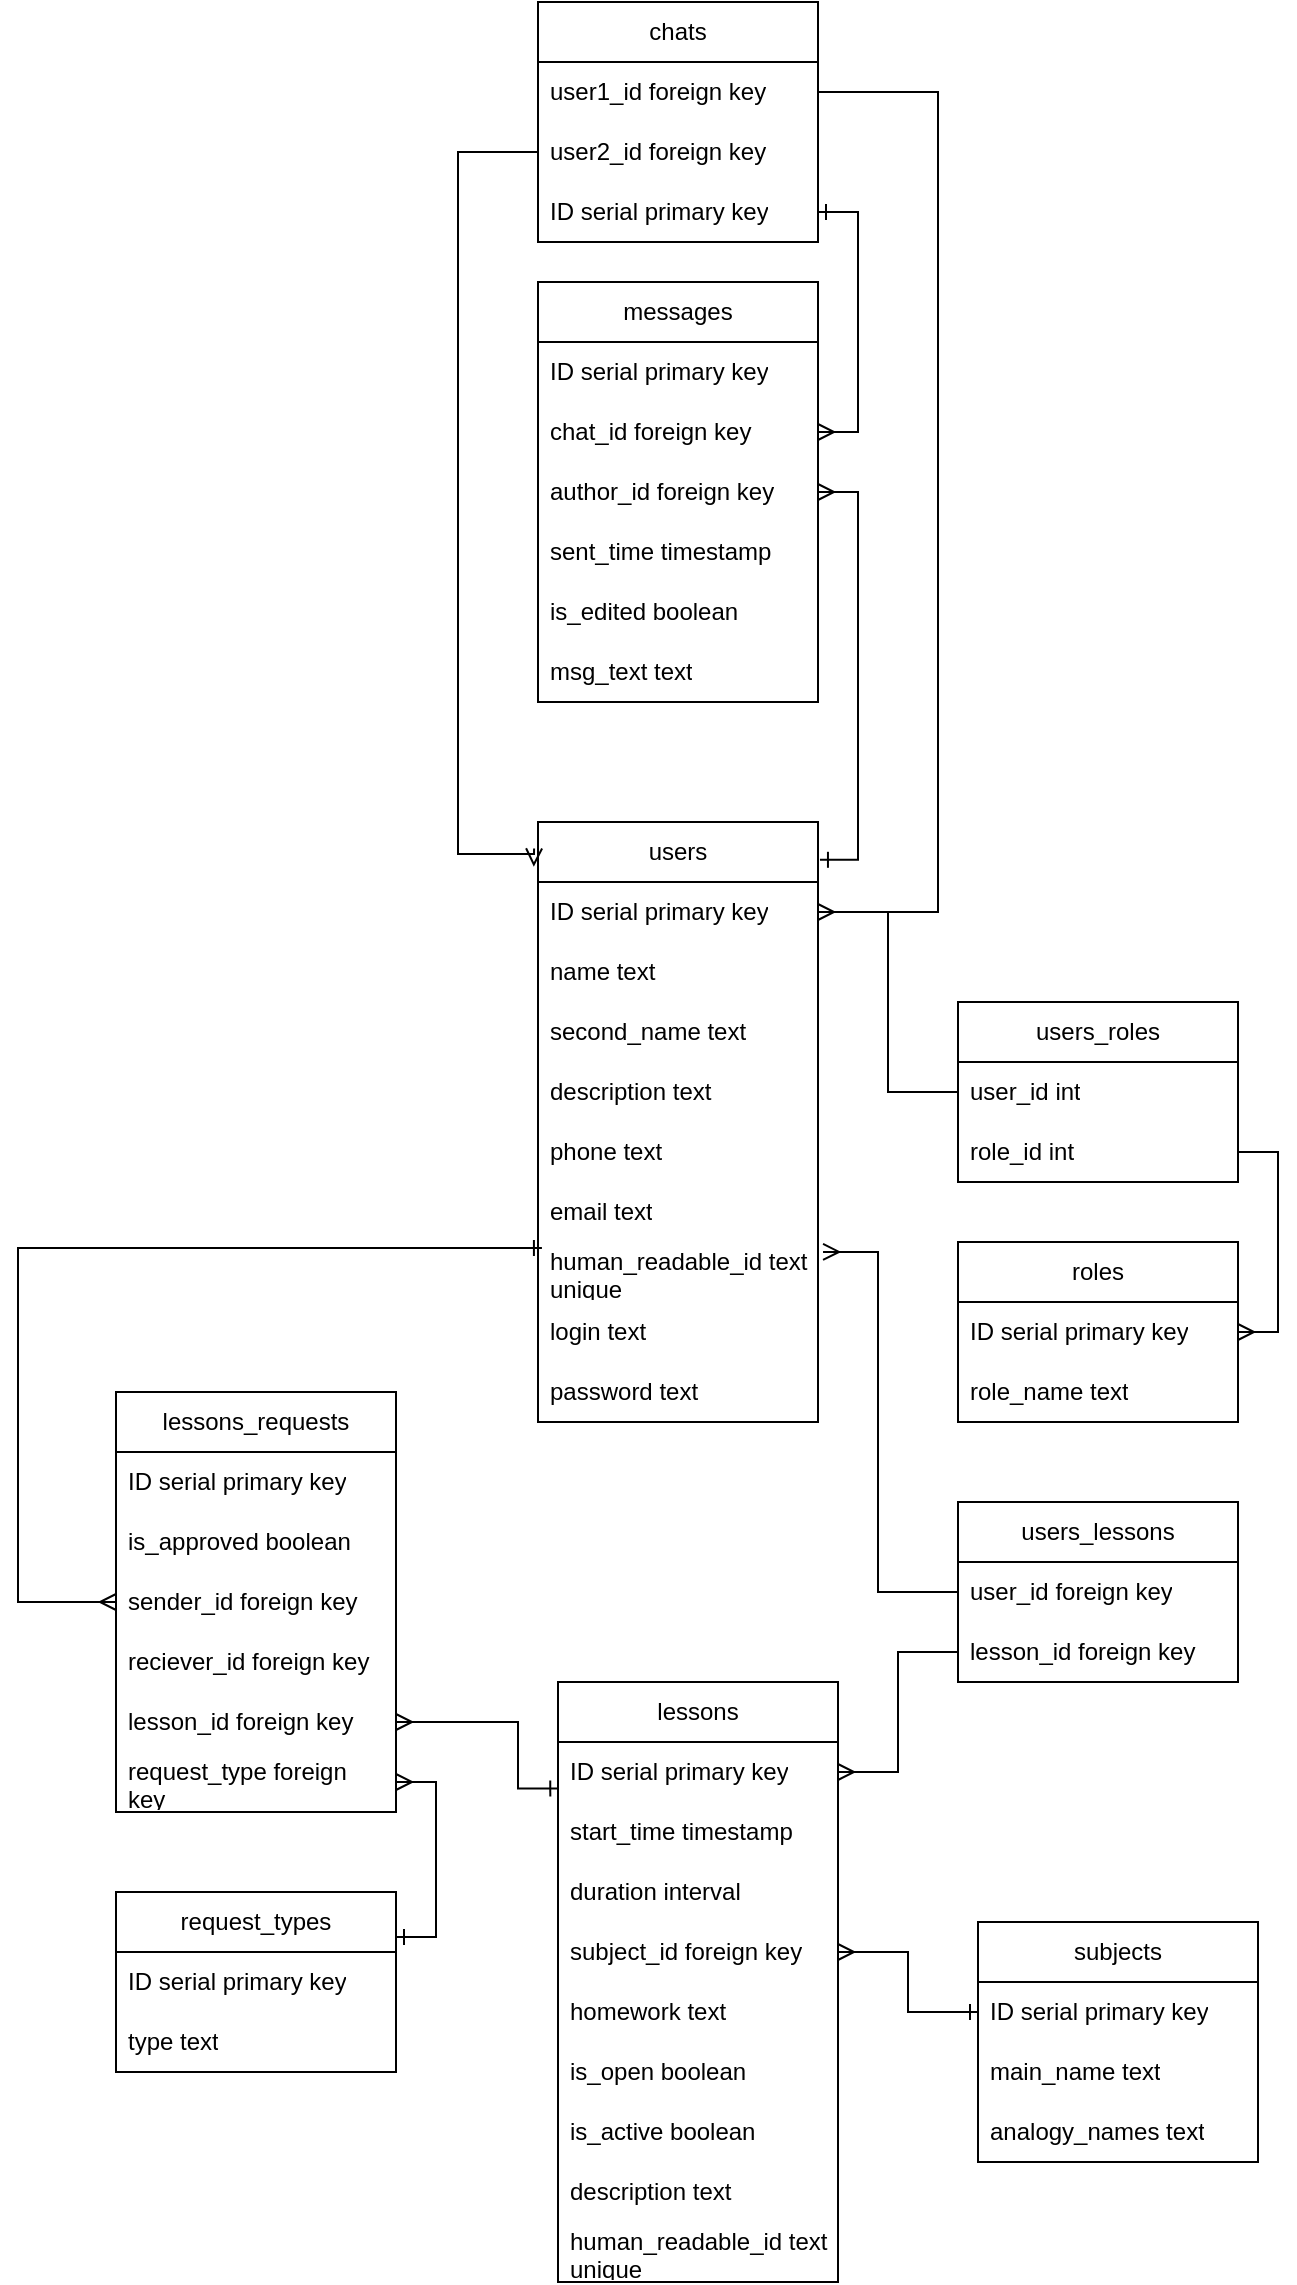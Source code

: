 <mxfile version="24.8.3">
  <diagram id="7e9POP6FIG7Ev-auN3OH" name="Страница — 4">
    <mxGraphModel dx="1173" dy="1897" grid="1" gridSize="10" guides="1" tooltips="1" connect="1" arrows="1" fold="1" page="1" pageScale="1" pageWidth="827" pageHeight="1169" math="0" shadow="0">
      <root>
        <mxCell id="0" />
        <mxCell id="1" parent="0" />
        <mxCell id="Yu-BXN3yDSbX0NS-4OlS-16" value="&lt;div&gt;users&lt;/div&gt;" style="swimlane;fontStyle=0;childLayout=stackLayout;horizontal=1;startSize=30;horizontalStack=0;resizeParent=1;resizeParentMax=0;resizeLast=0;collapsible=1;marginBottom=0;whiteSpace=wrap;html=1;" parent="1" vertex="1">
          <mxGeometry x="320" y="90" width="140" height="300" as="geometry" />
        </mxCell>
        <mxCell id="Yu-BXN3yDSbX0NS-4OlS-17" value="ID serial primary key" style="text;strokeColor=none;fillColor=none;align=left;verticalAlign=middle;spacingLeft=4;spacingRight=4;overflow=hidden;points=[[0,0.5],[1,0.5]];portConstraint=eastwest;rotatable=0;whiteSpace=wrap;html=1;" parent="Yu-BXN3yDSbX0NS-4OlS-16" vertex="1">
          <mxGeometry y="30" width="140" height="30" as="geometry" />
        </mxCell>
        <mxCell id="Yu-BXN3yDSbX0NS-4OlS-18" value="name text" style="text;strokeColor=none;fillColor=none;align=left;verticalAlign=middle;spacingLeft=4;spacingRight=4;overflow=hidden;points=[[0,0.5],[1,0.5]];portConstraint=eastwest;rotatable=0;whiteSpace=wrap;html=1;" parent="Yu-BXN3yDSbX0NS-4OlS-16" vertex="1">
          <mxGeometry y="60" width="140" height="30" as="geometry" />
        </mxCell>
        <mxCell id="Yu-BXN3yDSbX0NS-4OlS-19" value="second_name text" style="text;strokeColor=none;fillColor=none;align=left;verticalAlign=middle;spacingLeft=4;spacingRight=4;overflow=hidden;points=[[0,0.5],[1,0.5]];portConstraint=eastwest;rotatable=0;whiteSpace=wrap;html=1;" parent="Yu-BXN3yDSbX0NS-4OlS-16" vertex="1">
          <mxGeometry y="90" width="140" height="30" as="geometry" />
        </mxCell>
        <mxCell id="Yu-BXN3yDSbX0NS-4OlS-21" value="description text" style="text;strokeColor=none;fillColor=none;align=left;verticalAlign=middle;spacingLeft=4;spacingRight=4;overflow=hidden;points=[[0,0.5],[1,0.5]];portConstraint=eastwest;rotatable=0;whiteSpace=wrap;html=1;" parent="Yu-BXN3yDSbX0NS-4OlS-16" vertex="1">
          <mxGeometry y="120" width="140" height="30" as="geometry" />
        </mxCell>
        <mxCell id="Yu-BXN3yDSbX0NS-4OlS-63" value="phone text" style="text;strokeColor=none;fillColor=none;align=left;verticalAlign=middle;spacingLeft=4;spacingRight=4;overflow=hidden;points=[[0,0.5],[1,0.5]];portConstraint=eastwest;rotatable=0;whiteSpace=wrap;html=1;" parent="Yu-BXN3yDSbX0NS-4OlS-16" vertex="1">
          <mxGeometry y="150" width="140" height="30" as="geometry" />
        </mxCell>
        <mxCell id="Yu-BXN3yDSbX0NS-4OlS-64" value="email text" style="text;strokeColor=none;fillColor=none;align=left;verticalAlign=middle;spacingLeft=4;spacingRight=4;overflow=hidden;points=[[0,0.5],[1,0.5]];portConstraint=eastwest;rotatable=0;whiteSpace=wrap;html=1;" parent="Yu-BXN3yDSbX0NS-4OlS-16" vertex="1">
          <mxGeometry y="180" width="140" height="30" as="geometry" />
        </mxCell>
        <mxCell id="jJIgqbZJ25dVRtcfa_nT-8" value="human_readable_id text unique" style="text;strokeColor=none;fillColor=none;align=left;verticalAlign=middle;spacingLeft=4;spacingRight=4;overflow=hidden;points=[[0,0.5],[1,0.5]];portConstraint=eastwest;rotatable=0;whiteSpace=wrap;html=1;" parent="Yu-BXN3yDSbX0NS-4OlS-16" vertex="1">
          <mxGeometry y="210" width="140" height="30" as="geometry" />
        </mxCell>
        <mxCell id="jJIgqbZJ25dVRtcfa_nT-11" value="login text" style="text;strokeColor=none;fillColor=none;align=left;verticalAlign=middle;spacingLeft=4;spacingRight=4;overflow=hidden;points=[[0,0.5],[1,0.5]];portConstraint=eastwest;rotatable=0;whiteSpace=wrap;html=1;" parent="Yu-BXN3yDSbX0NS-4OlS-16" vertex="1">
          <mxGeometry y="240" width="140" height="30" as="geometry" />
        </mxCell>
        <mxCell id="jJIgqbZJ25dVRtcfa_nT-12" value="password text" style="text;strokeColor=none;fillColor=none;align=left;verticalAlign=middle;spacingLeft=4;spacingRight=4;overflow=hidden;points=[[0,0.5],[1,0.5]];portConstraint=eastwest;rotatable=0;whiteSpace=wrap;html=1;" parent="Yu-BXN3yDSbX0NS-4OlS-16" vertex="1">
          <mxGeometry y="270" width="140" height="30" as="geometry" />
        </mxCell>
        <mxCell id="Yu-BXN3yDSbX0NS-4OlS-24" value="lessons" style="swimlane;fontStyle=0;childLayout=stackLayout;horizontal=1;startSize=30;horizontalStack=0;resizeParent=1;resizeParentMax=0;resizeLast=0;collapsible=1;marginBottom=0;whiteSpace=wrap;html=1;" parent="1" vertex="1">
          <mxGeometry x="330" y="520" width="140" height="300" as="geometry" />
        </mxCell>
        <mxCell id="Yu-BXN3yDSbX0NS-4OlS-25" value="ID serial primary key" style="text;strokeColor=none;fillColor=none;align=left;verticalAlign=middle;spacingLeft=4;spacingRight=4;overflow=hidden;points=[[0,0.5],[1,0.5]];portConstraint=eastwest;rotatable=0;whiteSpace=wrap;html=1;" parent="Yu-BXN3yDSbX0NS-4OlS-24" vertex="1">
          <mxGeometry y="30" width="140" height="30" as="geometry" />
        </mxCell>
        <mxCell id="Yu-BXN3yDSbX0NS-4OlS-27" value="start_time timestamp" style="text;strokeColor=none;fillColor=none;align=left;verticalAlign=middle;spacingLeft=4;spacingRight=4;overflow=hidden;points=[[0,0.5],[1,0.5]];portConstraint=eastwest;rotatable=0;whiteSpace=wrap;html=1;" parent="Yu-BXN3yDSbX0NS-4OlS-24" vertex="1">
          <mxGeometry y="60" width="140" height="30" as="geometry" />
        </mxCell>
        <mxCell id="Yu-BXN3yDSbX0NS-4OlS-28" value="duration interval" style="text;strokeColor=none;fillColor=none;align=left;verticalAlign=middle;spacingLeft=4;spacingRight=4;overflow=hidden;points=[[0,0.5],[1,0.5]];portConstraint=eastwest;rotatable=0;whiteSpace=wrap;html=1;" parent="Yu-BXN3yDSbX0NS-4OlS-24" vertex="1">
          <mxGeometry y="90" width="140" height="30" as="geometry" />
        </mxCell>
        <mxCell id="Yu-BXN3yDSbX0NS-4OlS-29" value="subject_id foreign key" style="text;strokeColor=none;fillColor=none;align=left;verticalAlign=middle;spacingLeft=4;spacingRight=4;overflow=hidden;points=[[0,0.5],[1,0.5]];portConstraint=eastwest;rotatable=0;whiteSpace=wrap;html=1;" parent="Yu-BXN3yDSbX0NS-4OlS-24" vertex="1">
          <mxGeometry y="120" width="140" height="30" as="geometry" />
        </mxCell>
        <mxCell id="Yu-BXN3yDSbX0NS-4OlS-30" value="homework text" style="text;strokeColor=none;fillColor=none;align=left;verticalAlign=middle;spacingLeft=4;spacingRight=4;overflow=hidden;points=[[0,0.5],[1,0.5]];portConstraint=eastwest;rotatable=0;whiteSpace=wrap;html=1;" parent="Yu-BXN3yDSbX0NS-4OlS-24" vertex="1">
          <mxGeometry y="150" width="140" height="30" as="geometry" />
        </mxCell>
        <mxCell id="Yu-BXN3yDSbX0NS-4OlS-31" value="is_open boolean" style="text;strokeColor=none;fillColor=none;align=left;verticalAlign=middle;spacingLeft=4;spacingRight=4;overflow=hidden;points=[[0,0.5],[1,0.5]];portConstraint=eastwest;rotatable=0;whiteSpace=wrap;html=1;" parent="Yu-BXN3yDSbX0NS-4OlS-24" vertex="1">
          <mxGeometry y="180" width="140" height="30" as="geometry" />
        </mxCell>
        <mxCell id="Yu-BXN3yDSbX0NS-4OlS-32" value="is_active boolean" style="text;strokeColor=none;fillColor=none;align=left;verticalAlign=middle;spacingLeft=4;spacingRight=4;overflow=hidden;points=[[0,0.5],[1,0.5]];portConstraint=eastwest;rotatable=0;whiteSpace=wrap;html=1;" parent="Yu-BXN3yDSbX0NS-4OlS-24" vertex="1">
          <mxGeometry y="210" width="140" height="30" as="geometry" />
        </mxCell>
        <mxCell id="Yu-BXN3yDSbX0NS-4OlS-33" value="description text" style="text;strokeColor=none;fillColor=none;align=left;verticalAlign=middle;spacingLeft=4;spacingRight=4;overflow=hidden;points=[[0,0.5],[1,0.5]];portConstraint=eastwest;rotatable=0;whiteSpace=wrap;html=1;" parent="Yu-BXN3yDSbX0NS-4OlS-24" vertex="1">
          <mxGeometry y="240" width="140" height="30" as="geometry" />
        </mxCell>
        <mxCell id="Yu-BXN3yDSbX0NS-4OlS-34" value="human_readable_id text unique" style="text;strokeColor=none;fillColor=none;align=left;verticalAlign=middle;spacingLeft=4;spacingRight=4;overflow=hidden;points=[[0,0.5],[1,0.5]];portConstraint=eastwest;rotatable=0;whiteSpace=wrap;html=1;" parent="Yu-BXN3yDSbX0NS-4OlS-24" vertex="1">
          <mxGeometry y="270" width="140" height="30" as="geometry" />
        </mxCell>
        <mxCell id="Yu-BXN3yDSbX0NS-4OlS-40" style="edgeStyle=orthogonalEdgeStyle;rounded=0;orthogonalLoop=1;jettySize=auto;html=1;exitX=1.018;exitY=0.165;exitDx=0;exitDy=0;entryX=0;entryY=0.5;entryDx=0;entryDy=0;endArrow=none;endFill=0;startArrow=ERmany;startFill=0;exitPerimeter=0;" parent="1" source="jJIgqbZJ25dVRtcfa_nT-8" target="jJIgqbZJ25dVRtcfa_nT-24" edge="1">
          <mxGeometry relative="1" as="geometry">
            <mxPoint x="660.14" y="216.14" as="sourcePoint" />
            <Array as="points">
              <mxPoint x="490" y="305" />
              <mxPoint x="490" y="475" />
            </Array>
          </mxGeometry>
        </mxCell>
        <mxCell id="Yu-BXN3yDSbX0NS-4OlS-41" value="lessons_requests" style="swimlane;fontStyle=0;childLayout=stackLayout;horizontal=1;startSize=30;horizontalStack=0;resizeParent=1;resizeParentMax=0;resizeLast=0;collapsible=1;marginBottom=0;whiteSpace=wrap;html=1;" parent="1" vertex="1">
          <mxGeometry x="109" y="375" width="140" height="210" as="geometry" />
        </mxCell>
        <mxCell id="Yu-BXN3yDSbX0NS-4OlS-42" value="ID serial primary key" style="text;strokeColor=none;fillColor=none;align=left;verticalAlign=middle;spacingLeft=4;spacingRight=4;overflow=hidden;points=[[0,0.5],[1,0.5]];portConstraint=eastwest;rotatable=0;whiteSpace=wrap;html=1;" parent="Yu-BXN3yDSbX0NS-4OlS-41" vertex="1">
          <mxGeometry y="30" width="140" height="30" as="geometry" />
        </mxCell>
        <mxCell id="Yu-BXN3yDSbX0NS-4OlS-43" value="is_appro&lt;span style=&quot;background-color: initial;&quot;&gt;ved boolean&lt;/span&gt;" style="text;strokeColor=none;fillColor=none;align=left;verticalAlign=middle;spacingLeft=4;spacingRight=4;overflow=hidden;points=[[0,0.5],[1,0.5]];portConstraint=eastwest;rotatable=0;whiteSpace=wrap;html=1;" parent="Yu-BXN3yDSbX0NS-4OlS-41" vertex="1">
          <mxGeometry y="60" width="140" height="30" as="geometry" />
        </mxCell>
        <mxCell id="Yu-BXN3yDSbX0NS-4OlS-44" value="sender_id foreign key" style="text;strokeColor=none;fillColor=none;align=left;verticalAlign=middle;spacingLeft=4;spacingRight=4;overflow=hidden;points=[[0,0.5],[1,0.5]];portConstraint=eastwest;rotatable=0;whiteSpace=wrap;html=1;" parent="Yu-BXN3yDSbX0NS-4OlS-41" vertex="1">
          <mxGeometry y="90" width="140" height="30" as="geometry" />
        </mxCell>
        <mxCell id="jJIgqbZJ25dVRtcfa_nT-14" value="reciever_id foreign key" style="text;strokeColor=none;fillColor=none;align=left;verticalAlign=middle;spacingLeft=4;spacingRight=4;overflow=hidden;points=[[0,0.5],[1,0.5]];portConstraint=eastwest;rotatable=0;whiteSpace=wrap;html=1;" parent="Yu-BXN3yDSbX0NS-4OlS-41" vertex="1">
          <mxGeometry y="120" width="140" height="30" as="geometry" />
        </mxCell>
        <mxCell id="Yu-BXN3yDSbX0NS-4OlS-45" value="lesson_id foreign key" style="text;strokeColor=none;fillColor=none;align=left;verticalAlign=middle;spacingLeft=4;spacingRight=4;overflow=hidden;points=[[0,0.5],[1,0.5]];portConstraint=eastwest;rotatable=0;whiteSpace=wrap;html=1;" parent="Yu-BXN3yDSbX0NS-4OlS-41" vertex="1">
          <mxGeometry y="150" width="140" height="30" as="geometry" />
        </mxCell>
        <mxCell id="jJIgqbZJ25dVRtcfa_nT-21" value="request_type foreign key" style="text;strokeColor=none;fillColor=none;align=left;verticalAlign=middle;spacingLeft=4;spacingRight=4;overflow=hidden;points=[[0,0.5],[1,0.5]];portConstraint=eastwest;rotatable=0;whiteSpace=wrap;html=1;" parent="Yu-BXN3yDSbX0NS-4OlS-41" vertex="1">
          <mxGeometry y="180" width="140" height="30" as="geometry" />
        </mxCell>
        <mxCell id="Yu-BXN3yDSbX0NS-4OlS-52" style="edgeStyle=orthogonalEdgeStyle;rounded=0;orthogonalLoop=1;jettySize=auto;html=1;exitX=0.014;exitY=0.1;exitDx=0;exitDy=0;entryX=0;entryY=0.5;entryDx=0;entryDy=0;endArrow=ERmany;endFill=0;startArrow=ERone;startFill=0;exitPerimeter=0;" parent="1" source="jJIgqbZJ25dVRtcfa_nT-8" target="Yu-BXN3yDSbX0NS-4OlS-44" edge="1">
          <mxGeometry relative="1" as="geometry">
            <mxPoint x="40" y="370.0" as="targetPoint" />
            <Array as="points">
              <mxPoint x="60" y="303" />
              <mxPoint x="60" y="480" />
            </Array>
            <mxPoint x="109" y="206" as="sourcePoint" />
          </mxGeometry>
        </mxCell>
        <mxCell id="Yu-BXN3yDSbX0NS-4OlS-53" style="edgeStyle=orthogonalEdgeStyle;rounded=0;orthogonalLoop=1;jettySize=auto;html=1;exitX=1;exitY=0.5;exitDx=0;exitDy=0;entryX=0.001;entryY=0.776;entryDx=0;entryDy=0;entryPerimeter=0;startArrow=ERmany;startFill=0;endArrow=ERone;endFill=0;" parent="1" source="Yu-BXN3yDSbX0NS-4OlS-45" target="Yu-BXN3yDSbX0NS-4OlS-25" edge="1">
          <mxGeometry relative="1" as="geometry">
            <Array as="points">
              <mxPoint x="310" y="540" />
              <mxPoint x="310" y="573" />
            </Array>
          </mxGeometry>
        </mxCell>
        <mxCell id="Yu-BXN3yDSbX0NS-4OlS-55" value="subjects" style="swimlane;fontStyle=0;childLayout=stackLayout;horizontal=1;startSize=30;horizontalStack=0;resizeParent=1;resizeParentMax=0;resizeLast=0;collapsible=1;marginBottom=0;whiteSpace=wrap;html=1;" parent="1" vertex="1">
          <mxGeometry x="540" y="640" width="140" height="120" as="geometry" />
        </mxCell>
        <mxCell id="Yu-BXN3yDSbX0NS-4OlS-56" value="ID serial primary key" style="text;strokeColor=none;fillColor=none;align=left;verticalAlign=middle;spacingLeft=4;spacingRight=4;overflow=hidden;points=[[0,0.5],[1,0.5]];portConstraint=eastwest;rotatable=0;whiteSpace=wrap;html=1;" parent="Yu-BXN3yDSbX0NS-4OlS-55" vertex="1">
          <mxGeometry y="30" width="140" height="30" as="geometry" />
        </mxCell>
        <mxCell id="Yu-BXN3yDSbX0NS-4OlS-57" value="main_name text" style="text;strokeColor=none;fillColor=none;align=left;verticalAlign=middle;spacingLeft=4;spacingRight=4;overflow=hidden;points=[[0,0.5],[1,0.5]];portConstraint=eastwest;rotatable=0;whiteSpace=wrap;html=1;" parent="Yu-BXN3yDSbX0NS-4OlS-55" vertex="1">
          <mxGeometry y="60" width="140" height="30" as="geometry" />
        </mxCell>
        <mxCell id="Yu-BXN3yDSbX0NS-4OlS-58" value="analogy_names text" style="text;strokeColor=none;fillColor=none;align=left;verticalAlign=middle;spacingLeft=4;spacingRight=4;overflow=hidden;points=[[0,0.5],[1,0.5]];portConstraint=eastwest;rotatable=0;whiteSpace=wrap;html=1;" parent="Yu-BXN3yDSbX0NS-4OlS-55" vertex="1">
          <mxGeometry y="90" width="140" height="30" as="geometry" />
        </mxCell>
        <mxCell id="Yu-BXN3yDSbX0NS-4OlS-59" style="edgeStyle=orthogonalEdgeStyle;rounded=0;orthogonalLoop=1;jettySize=auto;html=1;exitX=1;exitY=0.5;exitDx=0;exitDy=0;entryX=0;entryY=0.5;entryDx=0;entryDy=0;startArrow=ERmany;startFill=0;endArrow=ERone;endFill=0;" parent="1" source="Yu-BXN3yDSbX0NS-4OlS-29" target="Yu-BXN3yDSbX0NS-4OlS-56" edge="1">
          <mxGeometry relative="1" as="geometry" />
        </mxCell>
        <mxCell id="Yu-BXN3yDSbX0NS-4OlS-66" value="messages" style="swimlane;fontStyle=0;childLayout=stackLayout;horizontal=1;startSize=30;horizontalStack=0;resizeParent=1;resizeParentMax=0;resizeLast=0;collapsible=1;marginBottom=0;whiteSpace=wrap;html=1;" parent="1" vertex="1">
          <mxGeometry x="320" y="-180" width="140" height="210" as="geometry" />
        </mxCell>
        <mxCell id="Yu-BXN3yDSbX0NS-4OlS-67" value="ID serial primary key" style="text;strokeColor=none;fillColor=none;align=left;verticalAlign=middle;spacingLeft=4;spacingRight=4;overflow=hidden;points=[[0,0.5],[1,0.5]];portConstraint=eastwest;rotatable=0;whiteSpace=wrap;html=1;" parent="Yu-BXN3yDSbX0NS-4OlS-66" vertex="1">
          <mxGeometry y="30" width="140" height="30" as="geometry" />
        </mxCell>
        <mxCell id="Yu-BXN3yDSbX0NS-4OlS-68" value="chat_id foreign key" style="text;strokeColor=none;fillColor=none;align=left;verticalAlign=middle;spacingLeft=4;spacingRight=4;overflow=hidden;points=[[0,0.5],[1,0.5]];portConstraint=eastwest;rotatable=0;whiteSpace=wrap;html=1;" parent="Yu-BXN3yDSbX0NS-4OlS-66" vertex="1">
          <mxGeometry y="60" width="140" height="30" as="geometry" />
        </mxCell>
        <mxCell id="Yu-BXN3yDSbX0NS-4OlS-69" value="author_id&amp;nbsp;foreign key" style="text;strokeColor=none;fillColor=none;align=left;verticalAlign=middle;spacingLeft=4;spacingRight=4;overflow=hidden;points=[[0,0.5],[1,0.5]];portConstraint=eastwest;rotatable=0;whiteSpace=wrap;html=1;" parent="Yu-BXN3yDSbX0NS-4OlS-66" vertex="1">
          <mxGeometry y="90" width="140" height="30" as="geometry" />
        </mxCell>
        <mxCell id="jJIgqbZJ25dVRtcfa_nT-9" value="sent_time timestamp" style="text;strokeColor=none;fillColor=none;align=left;verticalAlign=middle;spacingLeft=4;spacingRight=4;overflow=hidden;points=[[0,0.5],[1,0.5]];portConstraint=eastwest;rotatable=0;whiteSpace=wrap;html=1;" parent="Yu-BXN3yDSbX0NS-4OlS-66" vertex="1">
          <mxGeometry y="120" width="140" height="30" as="geometry" />
        </mxCell>
        <mxCell id="jJIgqbZJ25dVRtcfa_nT-10" value="is_edited boolean" style="text;strokeColor=none;fillColor=none;align=left;verticalAlign=middle;spacingLeft=4;spacingRight=4;overflow=hidden;points=[[0,0.5],[1,0.5]];portConstraint=eastwest;rotatable=0;whiteSpace=wrap;html=1;" parent="Yu-BXN3yDSbX0NS-4OlS-66" vertex="1">
          <mxGeometry y="150" width="140" height="30" as="geometry" />
        </mxCell>
        <mxCell id="Yu-BXN3yDSbX0NS-4OlS-70" value="msg_text text" style="text;strokeColor=none;fillColor=none;align=left;verticalAlign=middle;spacingLeft=4;spacingRight=4;overflow=hidden;points=[[0,0.5],[1,0.5]];portConstraint=eastwest;rotatable=0;whiteSpace=wrap;html=1;" parent="Yu-BXN3yDSbX0NS-4OlS-66" vertex="1">
          <mxGeometry y="180" width="140" height="30" as="geometry" />
        </mxCell>
        <mxCell id="Yu-BXN3yDSbX0NS-4OlS-71" value="chats" style="swimlane;fontStyle=0;childLayout=stackLayout;horizontal=1;startSize=30;horizontalStack=0;resizeParent=1;resizeParentMax=0;resizeLast=0;collapsible=1;marginBottom=0;whiteSpace=wrap;html=1;" parent="1" vertex="1">
          <mxGeometry x="320" y="-320" width="140" height="120" as="geometry" />
        </mxCell>
        <mxCell id="Yu-BXN3yDSbX0NS-4OlS-72" value="user1_id foreign key" style="text;strokeColor=none;fillColor=none;align=left;verticalAlign=middle;spacingLeft=4;spacingRight=4;overflow=hidden;points=[[0,0.5],[1,0.5]];portConstraint=eastwest;rotatable=0;whiteSpace=wrap;html=1;" parent="Yu-BXN3yDSbX0NS-4OlS-71" vertex="1">
          <mxGeometry y="30" width="140" height="30" as="geometry" />
        </mxCell>
        <mxCell id="Yu-BXN3yDSbX0NS-4OlS-73" value="user2_id foreign key" style="text;strokeColor=none;fillColor=none;align=left;verticalAlign=middle;spacingLeft=4;spacingRight=4;overflow=hidden;points=[[0,0.5],[1,0.5]];portConstraint=eastwest;rotatable=0;whiteSpace=wrap;html=1;" parent="Yu-BXN3yDSbX0NS-4OlS-71" vertex="1">
          <mxGeometry y="60" width="140" height="30" as="geometry" />
        </mxCell>
        <mxCell id="Yu-BXN3yDSbX0NS-4OlS-74" value="ID serial primary key" style="text;strokeColor=none;fillColor=none;align=left;verticalAlign=middle;spacingLeft=4;spacingRight=4;overflow=hidden;points=[[0,0.5],[1,0.5]];portConstraint=eastwest;rotatable=0;whiteSpace=wrap;html=1;" parent="Yu-BXN3yDSbX0NS-4OlS-71" vertex="1">
          <mxGeometry y="90" width="140" height="30" as="geometry" />
        </mxCell>
        <mxCell id="Yu-BXN3yDSbX0NS-4OlS-75" style="edgeStyle=orthogonalEdgeStyle;rounded=0;orthogonalLoop=1;jettySize=auto;html=1;exitX=0;exitY=0.5;exitDx=0;exitDy=0;entryX=-0.014;entryY=0.044;entryDx=0;entryDy=0;entryPerimeter=0;endArrow=ERmany;endFill=0;" parent="1" source="Yu-BXN3yDSbX0NS-4OlS-73" target="Yu-BXN3yDSbX0NS-4OlS-16" edge="1">
          <mxGeometry relative="1" as="geometry">
            <Array as="points">
              <mxPoint x="280" y="-245" />
              <mxPoint x="280" y="106" />
            </Array>
          </mxGeometry>
        </mxCell>
        <mxCell id="Yu-BXN3yDSbX0NS-4OlS-76" style="edgeStyle=orthogonalEdgeStyle;rounded=0;orthogonalLoop=1;jettySize=auto;html=1;exitX=1;exitY=0.5;exitDx=0;exitDy=0;entryX=1;entryY=0.5;entryDx=0;entryDy=0;endArrow=ERmany;endFill=0;" parent="1" source="Yu-BXN3yDSbX0NS-4OlS-72" target="Yu-BXN3yDSbX0NS-4OlS-17" edge="1">
          <mxGeometry relative="1" as="geometry">
            <Array as="points">
              <mxPoint x="520" y="-275" />
              <mxPoint x="520" y="135" />
            </Array>
            <mxPoint x="662.1" y="194.12" as="targetPoint" />
          </mxGeometry>
        </mxCell>
        <mxCell id="Yu-BXN3yDSbX0NS-4OlS-77" style="edgeStyle=orthogonalEdgeStyle;rounded=0;orthogonalLoop=1;jettySize=auto;html=1;exitX=1;exitY=0.5;exitDx=0;exitDy=0;entryX=1.007;entryY=0.063;entryDx=0;entryDy=0;endArrow=ERone;endFill=0;startArrow=ERmany;startFill=0;entryPerimeter=0;" parent="1" source="Yu-BXN3yDSbX0NS-4OlS-69" target="Yu-BXN3yDSbX0NS-4OlS-16" edge="1">
          <mxGeometry relative="1" as="geometry">
            <mxPoint x="460" y="75" as="targetPoint" />
          </mxGeometry>
        </mxCell>
        <mxCell id="Yu-BXN3yDSbX0NS-4OlS-78" style="edgeStyle=orthogonalEdgeStyle;rounded=0;orthogonalLoop=1;jettySize=auto;html=1;exitX=1;exitY=0.5;exitDx=0;exitDy=0;entryX=1;entryY=0.5;entryDx=0;entryDy=0;endArrow=ERmany;endFill=0;startArrow=ERone;startFill=0;" parent="1" source="Yu-BXN3yDSbX0NS-4OlS-74" target="Yu-BXN3yDSbX0NS-4OlS-68" edge="1">
          <mxGeometry relative="1" as="geometry" />
        </mxCell>
        <mxCell id="jJIgqbZJ25dVRtcfa_nT-2" value="roles" style="swimlane;fontStyle=0;childLayout=stackLayout;horizontal=1;startSize=30;horizontalStack=0;resizeParent=1;resizeParentMax=0;resizeLast=0;collapsible=1;marginBottom=0;whiteSpace=wrap;html=1;" parent="1" vertex="1">
          <mxGeometry x="530" y="300" width="140" height="90" as="geometry" />
        </mxCell>
        <mxCell id="jJIgqbZJ25dVRtcfa_nT-3" value="ID serial primary key" style="text;strokeColor=none;fillColor=none;align=left;verticalAlign=middle;spacingLeft=4;spacingRight=4;overflow=hidden;points=[[0,0.5],[1,0.5]];portConstraint=eastwest;rotatable=0;whiteSpace=wrap;html=1;" parent="jJIgqbZJ25dVRtcfa_nT-2" vertex="1">
          <mxGeometry y="30" width="140" height="30" as="geometry" />
        </mxCell>
        <mxCell id="jJIgqbZJ25dVRtcfa_nT-4" value="role_name text" style="text;strokeColor=none;fillColor=none;align=left;verticalAlign=middle;spacingLeft=4;spacingRight=4;overflow=hidden;points=[[0,0.5],[1,0.5]];portConstraint=eastwest;rotatable=0;whiteSpace=wrap;html=1;" parent="jJIgqbZJ25dVRtcfa_nT-2" vertex="1">
          <mxGeometry y="60" width="140" height="30" as="geometry" />
        </mxCell>
        <mxCell id="jJIgqbZJ25dVRtcfa_nT-7" style="edgeStyle=orthogonalEdgeStyle;rounded=0;orthogonalLoop=1;jettySize=auto;html=1;exitX=1;exitY=0.5;exitDx=0;exitDy=0;entryX=1;entryY=0.5;entryDx=0;entryDy=0;startArrow=none;startFill=0;endArrow=ERmany;endFill=0;" parent="1" source="I0juVOVLuirN5NS6oa7x-3" target="jJIgqbZJ25dVRtcfa_nT-3" edge="1">
          <mxGeometry relative="1" as="geometry" />
        </mxCell>
        <mxCell id="jJIgqbZJ25dVRtcfa_nT-16" value="request_types" style="swimlane;fontStyle=0;childLayout=stackLayout;horizontal=1;startSize=30;horizontalStack=0;resizeParent=1;resizeParentMax=0;resizeLast=0;collapsible=1;marginBottom=0;whiteSpace=wrap;html=1;" parent="1" vertex="1">
          <mxGeometry x="109" y="625" width="140" height="90" as="geometry" />
        </mxCell>
        <mxCell id="jJIgqbZJ25dVRtcfa_nT-17" value="ID serial primary key" style="text;strokeColor=none;fillColor=none;align=left;verticalAlign=middle;spacingLeft=4;spacingRight=4;overflow=hidden;points=[[0,0.5],[1,0.5]];portConstraint=eastwest;rotatable=0;whiteSpace=wrap;html=1;" parent="jJIgqbZJ25dVRtcfa_nT-16" vertex="1">
          <mxGeometry y="30" width="140" height="30" as="geometry" />
        </mxCell>
        <mxCell id="jJIgqbZJ25dVRtcfa_nT-18" value="type text" style="text;strokeColor=none;fillColor=none;align=left;verticalAlign=middle;spacingLeft=4;spacingRight=4;overflow=hidden;points=[[0,0.5],[1,0.5]];portConstraint=eastwest;rotatable=0;whiteSpace=wrap;html=1;" parent="jJIgqbZJ25dVRtcfa_nT-16" vertex="1">
          <mxGeometry y="60" width="140" height="30" as="geometry" />
        </mxCell>
        <mxCell id="jJIgqbZJ25dVRtcfa_nT-22" style="edgeStyle=orthogonalEdgeStyle;rounded=0;orthogonalLoop=1;jettySize=auto;html=1;exitX=1;exitY=0.5;exitDx=0;exitDy=0;entryX=1;entryY=0.25;entryDx=0;entryDy=0;endArrow=ERone;endFill=0;startArrow=ERmany;startFill=0;" parent="1" source="jJIgqbZJ25dVRtcfa_nT-21" target="jJIgqbZJ25dVRtcfa_nT-16" edge="1">
          <mxGeometry relative="1" as="geometry" />
        </mxCell>
        <mxCell id="jJIgqbZJ25dVRtcfa_nT-23" value="users_lessons" style="swimlane;fontStyle=0;childLayout=stackLayout;horizontal=1;startSize=30;horizontalStack=0;resizeParent=1;resizeParentMax=0;resizeLast=0;collapsible=1;marginBottom=0;whiteSpace=wrap;html=1;" parent="1" vertex="1">
          <mxGeometry x="530" y="430" width="140" height="90" as="geometry" />
        </mxCell>
        <mxCell id="jJIgqbZJ25dVRtcfa_nT-24" value="user_id foreign key" style="text;strokeColor=none;fillColor=none;align=left;verticalAlign=middle;spacingLeft=4;spacingRight=4;overflow=hidden;points=[[0,0.5],[1,0.5]];portConstraint=eastwest;rotatable=0;whiteSpace=wrap;html=1;" parent="jJIgqbZJ25dVRtcfa_nT-23" vertex="1">
          <mxGeometry y="30" width="140" height="30" as="geometry" />
        </mxCell>
        <mxCell id="jJIgqbZJ25dVRtcfa_nT-25" value="lesson_id foreign key" style="text;strokeColor=none;fillColor=none;align=left;verticalAlign=middle;spacingLeft=4;spacingRight=4;overflow=hidden;points=[[0,0.5],[1,0.5]];portConstraint=eastwest;rotatable=0;whiteSpace=wrap;html=1;" parent="jJIgqbZJ25dVRtcfa_nT-23" vertex="1">
          <mxGeometry y="60" width="140" height="30" as="geometry" />
        </mxCell>
        <mxCell id="jJIgqbZJ25dVRtcfa_nT-26" style="edgeStyle=orthogonalEdgeStyle;rounded=0;orthogonalLoop=1;jettySize=auto;html=1;exitX=1;exitY=0.5;exitDx=0;exitDy=0;entryX=0;entryY=0.5;entryDx=0;entryDy=0;startArrow=ERmany;startFill=0;endArrow=none;endFill=0;" parent="1" source="Yu-BXN3yDSbX0NS-4OlS-25" target="jJIgqbZJ25dVRtcfa_nT-25" edge="1">
          <mxGeometry relative="1" as="geometry" />
        </mxCell>
        <mxCell id="I0juVOVLuirN5NS6oa7x-1" value="users_roles" style="swimlane;fontStyle=0;childLayout=stackLayout;horizontal=1;startSize=30;horizontalStack=0;resizeParent=1;resizeParentMax=0;resizeLast=0;collapsible=1;marginBottom=0;whiteSpace=wrap;html=1;" vertex="1" parent="1">
          <mxGeometry x="530" y="180" width="140" height="90" as="geometry" />
        </mxCell>
        <mxCell id="I0juVOVLuirN5NS6oa7x-2" value="user_id int" style="text;strokeColor=none;fillColor=none;align=left;verticalAlign=middle;spacingLeft=4;spacingRight=4;overflow=hidden;points=[[0,0.5],[1,0.5]];portConstraint=eastwest;rotatable=0;whiteSpace=wrap;html=1;" vertex="1" parent="I0juVOVLuirN5NS6oa7x-1">
          <mxGeometry y="30" width="140" height="30" as="geometry" />
        </mxCell>
        <mxCell id="I0juVOVLuirN5NS6oa7x-3" value="role_id int" style="text;strokeColor=none;fillColor=none;align=left;verticalAlign=middle;spacingLeft=4;spacingRight=4;overflow=hidden;points=[[0,0.5],[1,0.5]];portConstraint=eastwest;rotatable=0;whiteSpace=wrap;html=1;" vertex="1" parent="I0juVOVLuirN5NS6oa7x-1">
          <mxGeometry y="60" width="140" height="30" as="geometry" />
        </mxCell>
        <mxCell id="I0juVOVLuirN5NS6oa7x-4" style="edgeStyle=orthogonalEdgeStyle;rounded=0;orthogonalLoop=1;jettySize=auto;html=1;exitX=1;exitY=0.5;exitDx=0;exitDy=0;entryX=0;entryY=0.5;entryDx=0;entryDy=0;endArrow=none;endFill=0;" edge="1" parent="1" source="Yu-BXN3yDSbX0NS-4OlS-17" target="I0juVOVLuirN5NS6oa7x-2">
          <mxGeometry relative="1" as="geometry" />
        </mxCell>
      </root>
    </mxGraphModel>
  </diagram>
</mxfile>
